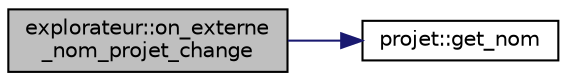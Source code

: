 digraph "explorateur::on_externe_nom_projet_change"
{
  edge [fontname="Helvetica",fontsize="10",labelfontname="Helvetica",labelfontsize="10"];
  node [fontname="Helvetica",fontsize="10",shape=record];
  rankdir="LR";
  Node988 [label="explorateur::on_externe\l_nom_projet_change",height=0.2,width=0.4,color="black", fillcolor="grey75", style="filled", fontcolor="black"];
  Node988 -> Node989 [color="midnightblue",fontsize="10",style="solid",fontname="Helvetica"];
  Node989 [label="projet::get_nom",height=0.2,width=0.4,color="black", fillcolor="white", style="filled",URL="$classprojet.html#aa787fbd9f79b128d3ef24d144be917ff"];
}

